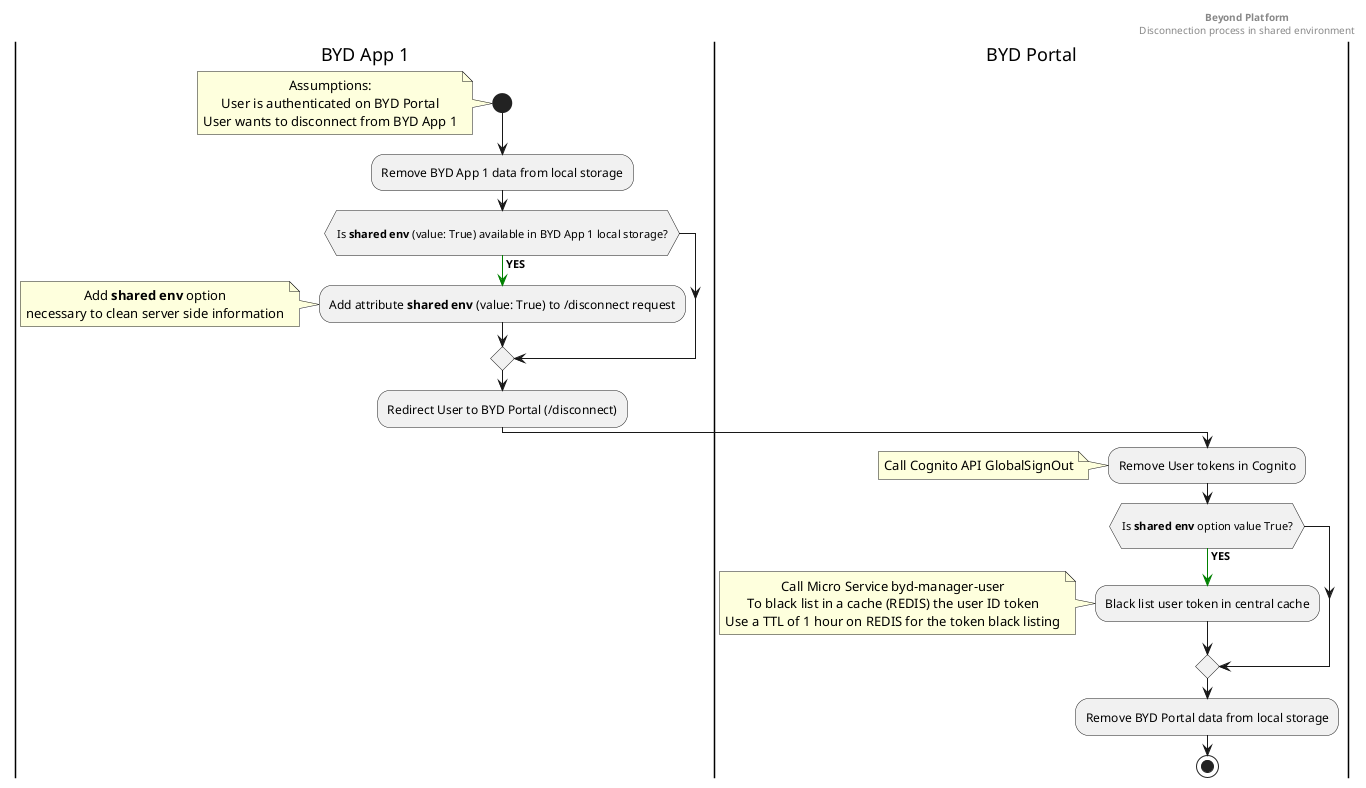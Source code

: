 @startuml activity-auth-shared-env-portal-disconnect
header
<b>Beyond Platform</b>
Disconnection process in shared environment
end header
skinparam defaultTextAlignment center
|BYD App 1|
start
note left
  Assumptions:
  User is authenticated on BYD Portal
  User wants to disconnect from BYD App 1
end note
:Remove BYD App 1 data from local storage;
if (\nIs <b>shared env</b> (value: True) available in BYD App 1 local storage?\n) then
  -[#green]-> **YES**;
  :Add attribute <b>shared env</b> (value: True) to /disconnect request;
  note left
    Add <b>shared env</b> option
    necessary to clean server side information
  end note
endif
:Redirect User to BYD Portal (/disconnect);
|BYD Portal|
:Remove User tokens in Cognito;
note left
  Call Cognito API GlobalSignOut
end note
if (\nIs <b>shared env</b> option value True?\n) then
  -[#green]-> **YES**;
  ' :Remove user information in central cache;
  :Black list user token in central cache;
  note left
    Call Micro Service byd-manager-user
    To black list in a cache (REDIS) the user ID token
    Use a TTL of 1 hour on REDIS for the token black listing
  end note
endif
:Remove BYD Portal data from local storage;

stop

@enduml
